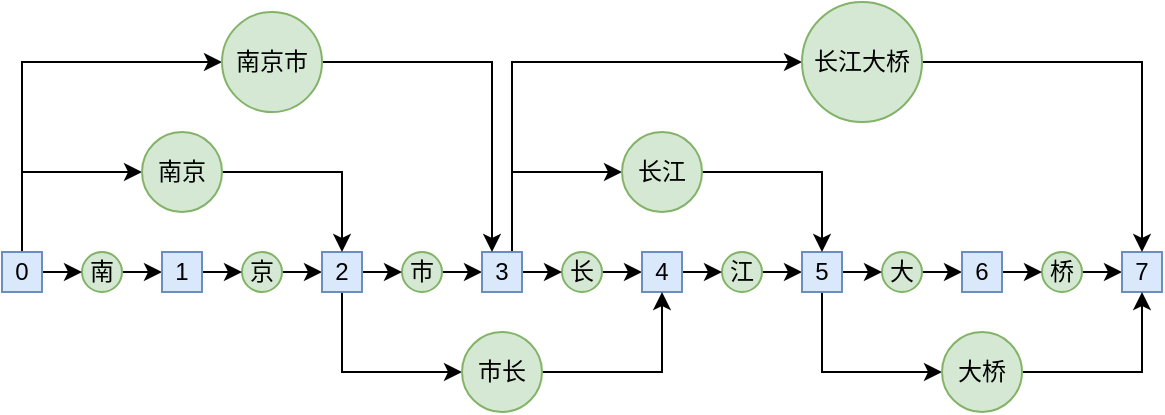 <mxfile version="12.1.7" type="device" pages="1"><diagram id="Q05MwJ-RqpTwTBpGTaYE" name="第 1 页"><mxGraphModel dx="1010" dy="579" grid="1" gridSize="10" guides="1" tooltips="1" connect="1" arrows="1" fold="1" page="1" pageScale="1" pageWidth="827" pageHeight="1169" math="0" shadow="0"><root><mxCell id="0"/><mxCell id="1" parent="0"/><mxCell id="jJjgpvCc7BP8rqFdeNEJ-23" style="edgeStyle=orthogonalEdgeStyle;rounded=0;orthogonalLoop=1;jettySize=auto;html=1;exitX=1;exitY=0.5;exitDx=0;exitDy=0;entryX=0;entryY=0.5;entryDx=0;entryDy=0;" parent="1" source="jJjgpvCc7BP8rqFdeNEJ-1" target="jJjgpvCc7BP8rqFdeNEJ-6" edge="1"><mxGeometry relative="1" as="geometry"/></mxCell><mxCell id="jJjgpvCc7BP8rqFdeNEJ-1" value="南" style="ellipse;whiteSpace=wrap;html=1;aspect=fixed;fillColor=#d5e8d4;strokeColor=#82b366;" parent="1" vertex="1"><mxGeometry x="80" y="200" width="20" height="20" as="geometry"/></mxCell><mxCell id="jJjgpvCc7BP8rqFdeNEJ-22" style="edgeStyle=orthogonalEdgeStyle;rounded=0;orthogonalLoop=1;jettySize=auto;html=1;exitX=1;exitY=0.5;exitDx=0;exitDy=0;entryX=0;entryY=0.5;entryDx=0;entryDy=0;" parent="1" source="jJjgpvCc7BP8rqFdeNEJ-2" target="jJjgpvCc7BP8rqFdeNEJ-1" edge="1"><mxGeometry relative="1" as="geometry"/></mxCell><mxCell id="jJjgpvCc7BP8rqFdeNEJ-40" style="edgeStyle=orthogonalEdgeStyle;rounded=0;orthogonalLoop=1;jettySize=auto;html=1;exitX=0.5;exitY=0;exitDx=0;exitDy=0;entryX=0;entryY=0.5;entryDx=0;entryDy=0;" parent="1" source="jJjgpvCc7BP8rqFdeNEJ-2" target="jJjgpvCc7BP8rqFdeNEJ-39" edge="1"><mxGeometry relative="1" as="geometry"/></mxCell><mxCell id="jJjgpvCc7BP8rqFdeNEJ-43" style="edgeStyle=orthogonalEdgeStyle;rounded=0;orthogonalLoop=1;jettySize=auto;html=1;exitX=0.5;exitY=0;exitDx=0;exitDy=0;entryX=0;entryY=0.5;entryDx=0;entryDy=0;" parent="1" source="jJjgpvCc7BP8rqFdeNEJ-2" target="jJjgpvCc7BP8rqFdeNEJ-42" edge="1"><mxGeometry relative="1" as="geometry"/></mxCell><mxCell id="jJjgpvCc7BP8rqFdeNEJ-2" value="0" style="whiteSpace=wrap;html=1;aspect=fixed;fillColor=#dae8fc;strokeColor=#6c8ebf;" parent="1" vertex="1"><mxGeometry x="40" y="200" width="20" height="20" as="geometry"/></mxCell><mxCell id="jJjgpvCc7BP8rqFdeNEJ-25" style="edgeStyle=orthogonalEdgeStyle;rounded=0;orthogonalLoop=1;jettySize=auto;html=1;exitX=1;exitY=0.5;exitDx=0;exitDy=0;entryX=0;entryY=0.5;entryDx=0;entryDy=0;" parent="1" source="jJjgpvCc7BP8rqFdeNEJ-5" target="jJjgpvCc7BP8rqFdeNEJ-8" edge="1"><mxGeometry relative="1" as="geometry"/></mxCell><mxCell id="jJjgpvCc7BP8rqFdeNEJ-5" value="京" style="ellipse;whiteSpace=wrap;html=1;aspect=fixed;fillColor=#d5e8d4;strokeColor=#82b366;" parent="1" vertex="1"><mxGeometry x="160" y="200" width="20" height="20" as="geometry"/></mxCell><mxCell id="jJjgpvCc7BP8rqFdeNEJ-24" style="edgeStyle=orthogonalEdgeStyle;rounded=0;orthogonalLoop=1;jettySize=auto;html=1;exitX=1;exitY=0.5;exitDx=0;exitDy=0;entryX=0;entryY=0.5;entryDx=0;entryDy=0;" parent="1" source="jJjgpvCc7BP8rqFdeNEJ-6" target="jJjgpvCc7BP8rqFdeNEJ-5" edge="1"><mxGeometry relative="1" as="geometry"/></mxCell><mxCell id="jJjgpvCc7BP8rqFdeNEJ-6" value="1" style="whiteSpace=wrap;html=1;aspect=fixed;fillColor=#dae8fc;strokeColor=#6c8ebf;" parent="1" vertex="1"><mxGeometry x="120" y="200" width="20" height="20" as="geometry"/></mxCell><mxCell id="jJjgpvCc7BP8rqFdeNEJ-27" style="edgeStyle=orthogonalEdgeStyle;rounded=0;orthogonalLoop=1;jettySize=auto;html=1;exitX=1;exitY=0.5;exitDx=0;exitDy=0;entryX=0;entryY=0.5;entryDx=0;entryDy=0;" parent="1" source="jJjgpvCc7BP8rqFdeNEJ-7" target="jJjgpvCc7BP8rqFdeNEJ-10" edge="1"><mxGeometry relative="1" as="geometry"/></mxCell><mxCell id="jJjgpvCc7BP8rqFdeNEJ-7" value="市" style="ellipse;whiteSpace=wrap;html=1;aspect=fixed;fillColor=#d5e8d4;strokeColor=#82b366;" parent="1" vertex="1"><mxGeometry x="240" y="200" width="20" height="20" as="geometry"/></mxCell><mxCell id="jJjgpvCc7BP8rqFdeNEJ-26" style="edgeStyle=orthogonalEdgeStyle;rounded=0;orthogonalLoop=1;jettySize=auto;html=1;exitX=1;exitY=0.5;exitDx=0;exitDy=0;entryX=0;entryY=0.5;entryDx=0;entryDy=0;" parent="1" source="jJjgpvCc7BP8rqFdeNEJ-8" target="jJjgpvCc7BP8rqFdeNEJ-7" edge="1"><mxGeometry relative="1" as="geometry"/></mxCell><mxCell id="jJjgpvCc7BP8rqFdeNEJ-46" style="edgeStyle=orthogonalEdgeStyle;rounded=0;orthogonalLoop=1;jettySize=auto;html=1;exitX=0.5;exitY=1;exitDx=0;exitDy=0;entryX=0;entryY=0.5;entryDx=0;entryDy=0;" parent="1" source="jJjgpvCc7BP8rqFdeNEJ-8" target="jJjgpvCc7BP8rqFdeNEJ-45" edge="1"><mxGeometry relative="1" as="geometry"/></mxCell><mxCell id="jJjgpvCc7BP8rqFdeNEJ-8" value="2" style="whiteSpace=wrap;html=1;aspect=fixed;fillColor=#dae8fc;strokeColor=#6c8ebf;" parent="1" vertex="1"><mxGeometry x="200" y="200" width="20" height="20" as="geometry"/></mxCell><mxCell id="jJjgpvCc7BP8rqFdeNEJ-30" style="edgeStyle=orthogonalEdgeStyle;rounded=0;orthogonalLoop=1;jettySize=auto;html=1;exitX=1;exitY=0.5;exitDx=0;exitDy=0;entryX=0;entryY=0.5;entryDx=0;entryDy=0;" parent="1" source="jJjgpvCc7BP8rqFdeNEJ-9" target="jJjgpvCc7BP8rqFdeNEJ-12" edge="1"><mxGeometry relative="1" as="geometry"/></mxCell><mxCell id="jJjgpvCc7BP8rqFdeNEJ-9" value="长" style="ellipse;whiteSpace=wrap;html=1;aspect=fixed;fillColor=#d5e8d4;strokeColor=#82b366;" parent="1" vertex="1"><mxGeometry x="320" y="200" width="20" height="20" as="geometry"/></mxCell><mxCell id="jJjgpvCc7BP8rqFdeNEJ-29" style="edgeStyle=orthogonalEdgeStyle;rounded=0;orthogonalLoop=1;jettySize=auto;html=1;exitX=1;exitY=0.5;exitDx=0;exitDy=0;entryX=0;entryY=0.5;entryDx=0;entryDy=0;" parent="1" source="jJjgpvCc7BP8rqFdeNEJ-10" target="jJjgpvCc7BP8rqFdeNEJ-9" edge="1"><mxGeometry relative="1" as="geometry"/></mxCell><mxCell id="jJjgpvCc7BP8rqFdeNEJ-50" style="edgeStyle=orthogonalEdgeStyle;rounded=0;orthogonalLoop=1;jettySize=auto;html=1;exitX=0.75;exitY=0;exitDx=0;exitDy=0;entryX=0;entryY=0.5;entryDx=0;entryDy=0;" parent="1" source="jJjgpvCc7BP8rqFdeNEJ-10" target="jJjgpvCc7BP8rqFdeNEJ-49" edge="1"><mxGeometry relative="1" as="geometry"/></mxCell><mxCell id="jJjgpvCc7BP8rqFdeNEJ-53" style="edgeStyle=orthogonalEdgeStyle;rounded=0;orthogonalLoop=1;jettySize=auto;html=1;exitX=0.75;exitY=0;exitDx=0;exitDy=0;entryX=0;entryY=0.5;entryDx=0;entryDy=0;" parent="1" source="jJjgpvCc7BP8rqFdeNEJ-10" target="jJjgpvCc7BP8rqFdeNEJ-52" edge="1"><mxGeometry relative="1" as="geometry"/></mxCell><mxCell id="jJjgpvCc7BP8rqFdeNEJ-10" value="3" style="whiteSpace=wrap;html=1;aspect=fixed;fillColor=#dae8fc;strokeColor=#6c8ebf;" parent="1" vertex="1"><mxGeometry x="280" y="200" width="20" height="20" as="geometry"/></mxCell><mxCell id="jJjgpvCc7BP8rqFdeNEJ-32" style="edgeStyle=orthogonalEdgeStyle;rounded=0;orthogonalLoop=1;jettySize=auto;html=1;exitX=1;exitY=0.5;exitDx=0;exitDy=0;entryX=0;entryY=0.5;entryDx=0;entryDy=0;" parent="1" source="jJjgpvCc7BP8rqFdeNEJ-11" target="jJjgpvCc7BP8rqFdeNEJ-14" edge="1"><mxGeometry relative="1" as="geometry"/></mxCell><mxCell id="jJjgpvCc7BP8rqFdeNEJ-11" value="江" style="ellipse;whiteSpace=wrap;html=1;aspect=fixed;fillColor=#d5e8d4;strokeColor=#82b366;" parent="1" vertex="1"><mxGeometry x="400" y="200" width="20" height="20" as="geometry"/></mxCell><mxCell id="jJjgpvCc7BP8rqFdeNEJ-31" style="edgeStyle=orthogonalEdgeStyle;rounded=0;orthogonalLoop=1;jettySize=auto;html=1;exitX=1;exitY=0.5;exitDx=0;exitDy=0;entryX=0;entryY=0.5;entryDx=0;entryDy=0;" parent="1" source="jJjgpvCc7BP8rqFdeNEJ-12" target="jJjgpvCc7BP8rqFdeNEJ-11" edge="1"><mxGeometry relative="1" as="geometry"/></mxCell><mxCell id="jJjgpvCc7BP8rqFdeNEJ-12" value="4" style="whiteSpace=wrap;html=1;aspect=fixed;fillColor=#dae8fc;strokeColor=#6c8ebf;" parent="1" vertex="1"><mxGeometry x="360" y="200" width="20" height="20" as="geometry"/></mxCell><mxCell id="jJjgpvCc7BP8rqFdeNEJ-34" style="edgeStyle=orthogonalEdgeStyle;rounded=0;orthogonalLoop=1;jettySize=auto;html=1;exitX=1;exitY=0.5;exitDx=0;exitDy=0;entryX=0;entryY=0.5;entryDx=0;entryDy=0;" parent="1" source="jJjgpvCc7BP8rqFdeNEJ-13" target="jJjgpvCc7BP8rqFdeNEJ-16" edge="1"><mxGeometry relative="1" as="geometry"/></mxCell><mxCell id="jJjgpvCc7BP8rqFdeNEJ-13" value="大" style="ellipse;whiteSpace=wrap;html=1;aspect=fixed;fillColor=#d5e8d4;strokeColor=#82b366;" parent="1" vertex="1"><mxGeometry x="480" y="200" width="20" height="20" as="geometry"/></mxCell><mxCell id="jJjgpvCc7BP8rqFdeNEJ-33" style="edgeStyle=orthogonalEdgeStyle;rounded=0;orthogonalLoop=1;jettySize=auto;html=1;exitX=1;exitY=0.5;exitDx=0;exitDy=0;entryX=0;entryY=0.5;entryDx=0;entryDy=0;" parent="1" source="jJjgpvCc7BP8rqFdeNEJ-14" target="jJjgpvCc7BP8rqFdeNEJ-13" edge="1"><mxGeometry relative="1" as="geometry"/></mxCell><mxCell id="jJjgpvCc7BP8rqFdeNEJ-56" style="edgeStyle=orthogonalEdgeStyle;rounded=0;orthogonalLoop=1;jettySize=auto;html=1;exitX=0.5;exitY=1;exitDx=0;exitDy=0;entryX=0;entryY=0.5;entryDx=0;entryDy=0;" parent="1" source="jJjgpvCc7BP8rqFdeNEJ-14" target="jJjgpvCc7BP8rqFdeNEJ-55" edge="1"><mxGeometry relative="1" as="geometry"/></mxCell><mxCell id="jJjgpvCc7BP8rqFdeNEJ-14" value="5" style="whiteSpace=wrap;html=1;aspect=fixed;fillColor=#dae8fc;strokeColor=#6c8ebf;" parent="1" vertex="1"><mxGeometry x="440" y="200" width="20" height="20" as="geometry"/></mxCell><mxCell id="jJjgpvCc7BP8rqFdeNEJ-37" style="edgeStyle=orthogonalEdgeStyle;rounded=0;orthogonalLoop=1;jettySize=auto;html=1;exitX=1;exitY=0.5;exitDx=0;exitDy=0;entryX=0;entryY=0.5;entryDx=0;entryDy=0;" parent="1" source="jJjgpvCc7BP8rqFdeNEJ-15" target="jJjgpvCc7BP8rqFdeNEJ-19" edge="1"><mxGeometry relative="1" as="geometry"/></mxCell><mxCell id="jJjgpvCc7BP8rqFdeNEJ-15" value="桥" style="ellipse;whiteSpace=wrap;html=1;aspect=fixed;fillColor=#d5e8d4;strokeColor=#82b366;" parent="1" vertex="1"><mxGeometry x="560" y="200" width="20" height="20" as="geometry"/></mxCell><mxCell id="jJjgpvCc7BP8rqFdeNEJ-35" style="edgeStyle=orthogonalEdgeStyle;rounded=0;orthogonalLoop=1;jettySize=auto;html=1;exitX=1;exitY=0.5;exitDx=0;exitDy=0;entryX=0;entryY=0.5;entryDx=0;entryDy=0;" parent="1" source="jJjgpvCc7BP8rqFdeNEJ-16" target="jJjgpvCc7BP8rqFdeNEJ-15" edge="1"><mxGeometry relative="1" as="geometry"/></mxCell><mxCell id="jJjgpvCc7BP8rqFdeNEJ-16" value="6" style="whiteSpace=wrap;html=1;aspect=fixed;fillColor=#dae8fc;strokeColor=#6c8ebf;" parent="1" vertex="1"><mxGeometry x="520" y="200" width="20" height="20" as="geometry"/></mxCell><mxCell id="jJjgpvCc7BP8rqFdeNEJ-19" value="7" style="whiteSpace=wrap;html=1;aspect=fixed;fillColor=#dae8fc;strokeColor=#6c8ebf;" parent="1" vertex="1"><mxGeometry x="600" y="200" width="20" height="20" as="geometry"/></mxCell><mxCell id="jJjgpvCc7BP8rqFdeNEJ-41" style="edgeStyle=orthogonalEdgeStyle;rounded=0;orthogonalLoop=1;jettySize=auto;html=1;exitX=1;exitY=0.5;exitDx=0;exitDy=0;entryX=0.5;entryY=0;entryDx=0;entryDy=0;" parent="1" source="jJjgpvCc7BP8rqFdeNEJ-39" target="jJjgpvCc7BP8rqFdeNEJ-8" edge="1"><mxGeometry relative="1" as="geometry"/></mxCell><mxCell id="jJjgpvCc7BP8rqFdeNEJ-39" value="南京" style="ellipse;whiteSpace=wrap;html=1;aspect=fixed;fillColor=#d5e8d4;strokeColor=#82b366;" parent="1" vertex="1"><mxGeometry x="110" y="140" width="40" height="40" as="geometry"/></mxCell><mxCell id="jJjgpvCc7BP8rqFdeNEJ-48" style="edgeStyle=orthogonalEdgeStyle;rounded=0;orthogonalLoop=1;jettySize=auto;html=1;exitX=1;exitY=0.5;exitDx=0;exitDy=0;entryX=0.25;entryY=0;entryDx=0;entryDy=0;" parent="1" source="jJjgpvCc7BP8rqFdeNEJ-42" target="jJjgpvCc7BP8rqFdeNEJ-10" edge="1"><mxGeometry relative="1" as="geometry"/></mxCell><mxCell id="jJjgpvCc7BP8rqFdeNEJ-42" value="南京市" style="ellipse;whiteSpace=wrap;html=1;aspect=fixed;fillColor=#d5e8d4;strokeColor=#82b366;" parent="1" vertex="1"><mxGeometry x="150" y="80" width="50" height="50" as="geometry"/></mxCell><mxCell id="jJjgpvCc7BP8rqFdeNEJ-47" style="edgeStyle=orthogonalEdgeStyle;rounded=0;orthogonalLoop=1;jettySize=auto;html=1;exitX=1;exitY=0.5;exitDx=0;exitDy=0;entryX=0.5;entryY=1;entryDx=0;entryDy=0;" parent="1" source="jJjgpvCc7BP8rqFdeNEJ-45" target="jJjgpvCc7BP8rqFdeNEJ-12" edge="1"><mxGeometry relative="1" as="geometry"/></mxCell><mxCell id="jJjgpvCc7BP8rqFdeNEJ-45" value="市长" style="ellipse;whiteSpace=wrap;html=1;aspect=fixed;fillColor=#d5e8d4;strokeColor=#82b366;" parent="1" vertex="1"><mxGeometry x="270" y="240" width="40" height="40" as="geometry"/></mxCell><mxCell id="jJjgpvCc7BP8rqFdeNEJ-51" style="edgeStyle=orthogonalEdgeStyle;rounded=0;orthogonalLoop=1;jettySize=auto;html=1;exitX=1;exitY=0.5;exitDx=0;exitDy=0;entryX=0.5;entryY=0;entryDx=0;entryDy=0;" parent="1" source="jJjgpvCc7BP8rqFdeNEJ-49" target="jJjgpvCc7BP8rqFdeNEJ-14" edge="1"><mxGeometry relative="1" as="geometry"/></mxCell><mxCell id="jJjgpvCc7BP8rqFdeNEJ-49" value="长江" style="ellipse;whiteSpace=wrap;html=1;aspect=fixed;fillColor=#d5e8d4;strokeColor=#82b366;" parent="1" vertex="1"><mxGeometry x="350" y="140" width="40" height="40" as="geometry"/></mxCell><mxCell id="jJjgpvCc7BP8rqFdeNEJ-54" style="edgeStyle=orthogonalEdgeStyle;rounded=0;orthogonalLoop=1;jettySize=auto;html=1;exitX=1;exitY=0.5;exitDx=0;exitDy=0;entryX=0.5;entryY=0;entryDx=0;entryDy=0;" parent="1" source="jJjgpvCc7BP8rqFdeNEJ-52" target="jJjgpvCc7BP8rqFdeNEJ-19" edge="1"><mxGeometry relative="1" as="geometry"/></mxCell><mxCell id="jJjgpvCc7BP8rqFdeNEJ-52" value="长江大桥" style="ellipse;whiteSpace=wrap;html=1;aspect=fixed;fillColor=#d5e8d4;strokeColor=#82b366;" parent="1" vertex="1"><mxGeometry x="440" y="75" width="60" height="60" as="geometry"/></mxCell><mxCell id="jJjgpvCc7BP8rqFdeNEJ-57" style="edgeStyle=orthogonalEdgeStyle;rounded=0;orthogonalLoop=1;jettySize=auto;html=1;exitX=1;exitY=0.5;exitDx=0;exitDy=0;entryX=0.5;entryY=1;entryDx=0;entryDy=0;" parent="1" source="jJjgpvCc7BP8rqFdeNEJ-55" target="jJjgpvCc7BP8rqFdeNEJ-19" edge="1"><mxGeometry relative="1" as="geometry"/></mxCell><mxCell id="jJjgpvCc7BP8rqFdeNEJ-55" value="大桥" style="ellipse;whiteSpace=wrap;html=1;aspect=fixed;fillColor=#d5e8d4;strokeColor=#82b366;" parent="1" vertex="1"><mxGeometry x="510" y="240" width="40" height="40" as="geometry"/></mxCell></root></mxGraphModel></diagram></mxfile>